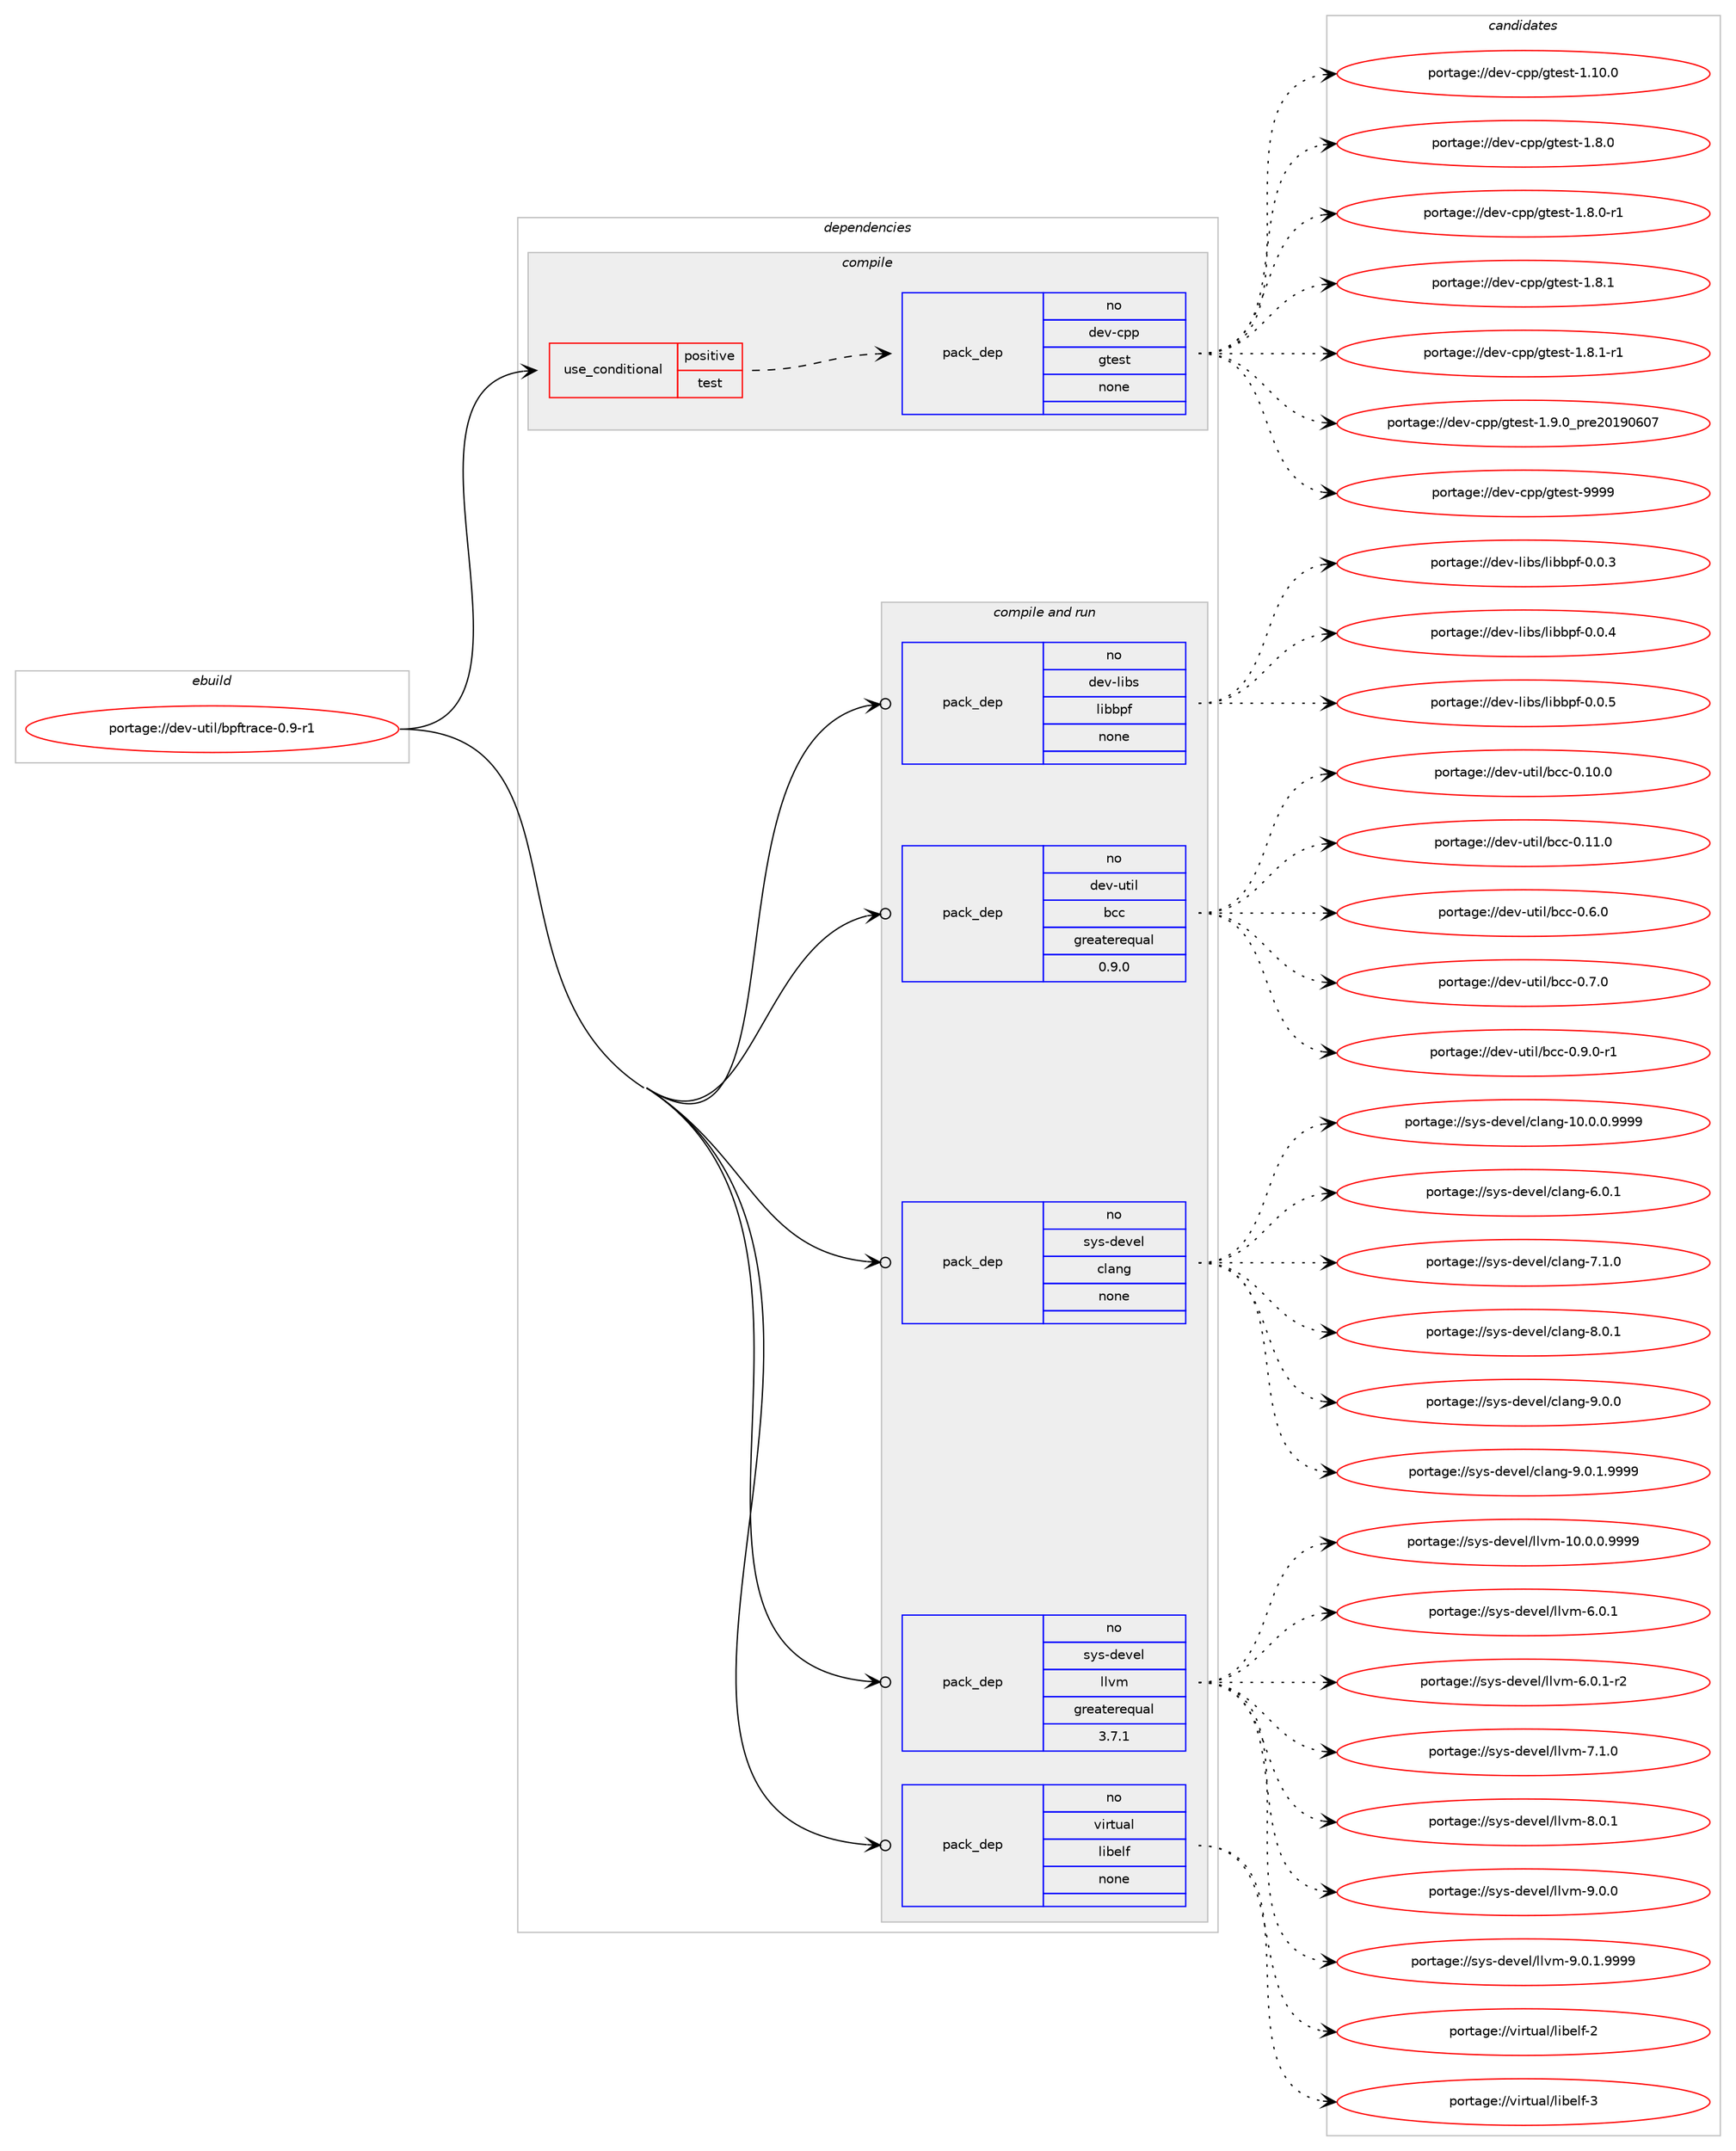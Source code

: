digraph prolog {

# *************
# Graph options
# *************

newrank=true;
concentrate=true;
compound=true;
graph [rankdir=LR,fontname=Helvetica,fontsize=10,ranksep=1.5];#, ranksep=2.5, nodesep=0.2];
edge  [arrowhead=vee];
node  [fontname=Helvetica,fontsize=10];

# **********
# The ebuild
# **********

subgraph cluster_leftcol {
color=gray;
label=<<i>ebuild</i>>;
id [label="portage://dev-util/bpftrace-0.9-r1", color=red, width=4, href="../dev-util/bpftrace-0.9-r1.svg"];
}

# ****************
# The dependencies
# ****************

subgraph cluster_midcol {
color=gray;
label=<<i>dependencies</i>>;
subgraph cluster_compile {
fillcolor="#eeeeee";
style=filled;
label=<<i>compile</i>>;
subgraph cond70409 {
dependency259176 [label=<<TABLE BORDER="0" CELLBORDER="1" CELLSPACING="0" CELLPADDING="4"><TR><TD ROWSPAN="3" CELLPADDING="10">use_conditional</TD></TR><TR><TD>positive</TD></TR><TR><TD>test</TD></TR></TABLE>>, shape=none, color=red];
subgraph pack185144 {
dependency259177 [label=<<TABLE BORDER="0" CELLBORDER="1" CELLSPACING="0" CELLPADDING="4" WIDTH="220"><TR><TD ROWSPAN="6" CELLPADDING="30">pack_dep</TD></TR><TR><TD WIDTH="110">no</TD></TR><TR><TD>dev-cpp</TD></TR><TR><TD>gtest</TD></TR><TR><TD>none</TD></TR><TR><TD></TD></TR></TABLE>>, shape=none, color=blue];
}
dependency259176:e -> dependency259177:w [weight=20,style="dashed",arrowhead="vee"];
}
id:e -> dependency259176:w [weight=20,style="solid",arrowhead="vee"];
}
subgraph cluster_compileandrun {
fillcolor="#eeeeee";
style=filled;
label=<<i>compile and run</i>>;
subgraph pack185145 {
dependency259178 [label=<<TABLE BORDER="0" CELLBORDER="1" CELLSPACING="0" CELLPADDING="4" WIDTH="220"><TR><TD ROWSPAN="6" CELLPADDING="30">pack_dep</TD></TR><TR><TD WIDTH="110">no</TD></TR><TR><TD>dev-libs</TD></TR><TR><TD>libbpf</TD></TR><TR><TD>none</TD></TR><TR><TD></TD></TR></TABLE>>, shape=none, color=blue];
}
id:e -> dependency259178:w [weight=20,style="solid",arrowhead="odotvee"];
subgraph pack185146 {
dependency259179 [label=<<TABLE BORDER="0" CELLBORDER="1" CELLSPACING="0" CELLPADDING="4" WIDTH="220"><TR><TD ROWSPAN="6" CELLPADDING="30">pack_dep</TD></TR><TR><TD WIDTH="110">no</TD></TR><TR><TD>dev-util</TD></TR><TR><TD>bcc</TD></TR><TR><TD>greaterequal</TD></TR><TR><TD>0.9.0</TD></TR></TABLE>>, shape=none, color=blue];
}
id:e -> dependency259179:w [weight=20,style="solid",arrowhead="odotvee"];
subgraph pack185147 {
dependency259180 [label=<<TABLE BORDER="0" CELLBORDER="1" CELLSPACING="0" CELLPADDING="4" WIDTH="220"><TR><TD ROWSPAN="6" CELLPADDING="30">pack_dep</TD></TR><TR><TD WIDTH="110">no</TD></TR><TR><TD>sys-devel</TD></TR><TR><TD>clang</TD></TR><TR><TD>none</TD></TR><TR><TD></TD></TR></TABLE>>, shape=none, color=blue];
}
id:e -> dependency259180:w [weight=20,style="solid",arrowhead="odotvee"];
subgraph pack185148 {
dependency259181 [label=<<TABLE BORDER="0" CELLBORDER="1" CELLSPACING="0" CELLPADDING="4" WIDTH="220"><TR><TD ROWSPAN="6" CELLPADDING="30">pack_dep</TD></TR><TR><TD WIDTH="110">no</TD></TR><TR><TD>sys-devel</TD></TR><TR><TD>llvm</TD></TR><TR><TD>greaterequal</TD></TR><TR><TD>3.7.1</TD></TR></TABLE>>, shape=none, color=blue];
}
id:e -> dependency259181:w [weight=20,style="solid",arrowhead="odotvee"];
subgraph pack185149 {
dependency259182 [label=<<TABLE BORDER="0" CELLBORDER="1" CELLSPACING="0" CELLPADDING="4" WIDTH="220"><TR><TD ROWSPAN="6" CELLPADDING="30">pack_dep</TD></TR><TR><TD WIDTH="110">no</TD></TR><TR><TD>virtual</TD></TR><TR><TD>libelf</TD></TR><TR><TD>none</TD></TR><TR><TD></TD></TR></TABLE>>, shape=none, color=blue];
}
id:e -> dependency259182:w [weight=20,style="solid",arrowhead="odotvee"];
}
subgraph cluster_run {
fillcolor="#eeeeee";
style=filled;
label=<<i>run</i>>;
}
}

# **************
# The candidates
# **************

subgraph cluster_choices {
rank=same;
color=gray;
label=<<i>candidates</i>>;

subgraph choice185144 {
color=black;
nodesep=1;
choiceportage10010111845991121124710311610111511645494649484648 [label="portage://dev-cpp/gtest-1.10.0", color=red, width=4,href="../dev-cpp/gtest-1.10.0.svg"];
choiceportage100101118459911211247103116101115116454946564648 [label="portage://dev-cpp/gtest-1.8.0", color=red, width=4,href="../dev-cpp/gtest-1.8.0.svg"];
choiceportage1001011184599112112471031161011151164549465646484511449 [label="portage://dev-cpp/gtest-1.8.0-r1", color=red, width=4,href="../dev-cpp/gtest-1.8.0-r1.svg"];
choiceportage100101118459911211247103116101115116454946564649 [label="portage://dev-cpp/gtest-1.8.1", color=red, width=4,href="../dev-cpp/gtest-1.8.1.svg"];
choiceportage1001011184599112112471031161011151164549465646494511449 [label="portage://dev-cpp/gtest-1.8.1-r1", color=red, width=4,href="../dev-cpp/gtest-1.8.1-r1.svg"];
choiceportage100101118459911211247103116101115116454946574648951121141015048495748544855 [label="portage://dev-cpp/gtest-1.9.0_pre20190607", color=red, width=4,href="../dev-cpp/gtest-1.9.0_pre20190607.svg"];
choiceportage1001011184599112112471031161011151164557575757 [label="portage://dev-cpp/gtest-9999", color=red, width=4,href="../dev-cpp/gtest-9999.svg"];
dependency259177:e -> choiceportage10010111845991121124710311610111511645494649484648:w [style=dotted,weight="100"];
dependency259177:e -> choiceportage100101118459911211247103116101115116454946564648:w [style=dotted,weight="100"];
dependency259177:e -> choiceportage1001011184599112112471031161011151164549465646484511449:w [style=dotted,weight="100"];
dependency259177:e -> choiceportage100101118459911211247103116101115116454946564649:w [style=dotted,weight="100"];
dependency259177:e -> choiceportage1001011184599112112471031161011151164549465646494511449:w [style=dotted,weight="100"];
dependency259177:e -> choiceportage100101118459911211247103116101115116454946574648951121141015048495748544855:w [style=dotted,weight="100"];
dependency259177:e -> choiceportage1001011184599112112471031161011151164557575757:w [style=dotted,weight="100"];
}
subgraph choice185145 {
color=black;
nodesep=1;
choiceportage1001011184510810598115471081059898112102454846484651 [label="portage://dev-libs/libbpf-0.0.3", color=red, width=4,href="../dev-libs/libbpf-0.0.3.svg"];
choiceportage1001011184510810598115471081059898112102454846484652 [label="portage://dev-libs/libbpf-0.0.4", color=red, width=4,href="../dev-libs/libbpf-0.0.4.svg"];
choiceportage1001011184510810598115471081059898112102454846484653 [label="portage://dev-libs/libbpf-0.0.5", color=red, width=4,href="../dev-libs/libbpf-0.0.5.svg"];
dependency259178:e -> choiceportage1001011184510810598115471081059898112102454846484651:w [style=dotted,weight="100"];
dependency259178:e -> choiceportage1001011184510810598115471081059898112102454846484652:w [style=dotted,weight="100"];
dependency259178:e -> choiceportage1001011184510810598115471081059898112102454846484653:w [style=dotted,weight="100"];
}
subgraph choice185146 {
color=black;
nodesep=1;
choiceportage100101118451171161051084798999945484649484648 [label="portage://dev-util/bcc-0.10.0", color=red, width=4,href="../dev-util/bcc-0.10.0.svg"];
choiceportage100101118451171161051084798999945484649494648 [label="portage://dev-util/bcc-0.11.0", color=red, width=4,href="../dev-util/bcc-0.11.0.svg"];
choiceportage1001011184511711610510847989999454846544648 [label="portage://dev-util/bcc-0.6.0", color=red, width=4,href="../dev-util/bcc-0.6.0.svg"];
choiceportage1001011184511711610510847989999454846554648 [label="portage://dev-util/bcc-0.7.0", color=red, width=4,href="../dev-util/bcc-0.7.0.svg"];
choiceportage10010111845117116105108479899994548465746484511449 [label="portage://dev-util/bcc-0.9.0-r1", color=red, width=4,href="../dev-util/bcc-0.9.0-r1.svg"];
dependency259179:e -> choiceportage100101118451171161051084798999945484649484648:w [style=dotted,weight="100"];
dependency259179:e -> choiceportage100101118451171161051084798999945484649494648:w [style=dotted,weight="100"];
dependency259179:e -> choiceportage1001011184511711610510847989999454846544648:w [style=dotted,weight="100"];
dependency259179:e -> choiceportage1001011184511711610510847989999454846554648:w [style=dotted,weight="100"];
dependency259179:e -> choiceportage10010111845117116105108479899994548465746484511449:w [style=dotted,weight="100"];
}
subgraph choice185147 {
color=black;
nodesep=1;
choiceportage11512111545100101118101108479910897110103454948464846484657575757 [label="portage://sys-devel/clang-10.0.0.9999", color=red, width=4,href="../sys-devel/clang-10.0.0.9999.svg"];
choiceportage11512111545100101118101108479910897110103455446484649 [label="portage://sys-devel/clang-6.0.1", color=red, width=4,href="../sys-devel/clang-6.0.1.svg"];
choiceportage11512111545100101118101108479910897110103455546494648 [label="portage://sys-devel/clang-7.1.0", color=red, width=4,href="../sys-devel/clang-7.1.0.svg"];
choiceportage11512111545100101118101108479910897110103455646484649 [label="portage://sys-devel/clang-8.0.1", color=red, width=4,href="../sys-devel/clang-8.0.1.svg"];
choiceportage11512111545100101118101108479910897110103455746484648 [label="portage://sys-devel/clang-9.0.0", color=red, width=4,href="../sys-devel/clang-9.0.0.svg"];
choiceportage115121115451001011181011084799108971101034557464846494657575757 [label="portage://sys-devel/clang-9.0.1.9999", color=red, width=4,href="../sys-devel/clang-9.0.1.9999.svg"];
dependency259180:e -> choiceportage11512111545100101118101108479910897110103454948464846484657575757:w [style=dotted,weight="100"];
dependency259180:e -> choiceportage11512111545100101118101108479910897110103455446484649:w [style=dotted,weight="100"];
dependency259180:e -> choiceportage11512111545100101118101108479910897110103455546494648:w [style=dotted,weight="100"];
dependency259180:e -> choiceportage11512111545100101118101108479910897110103455646484649:w [style=dotted,weight="100"];
dependency259180:e -> choiceportage11512111545100101118101108479910897110103455746484648:w [style=dotted,weight="100"];
dependency259180:e -> choiceportage115121115451001011181011084799108971101034557464846494657575757:w [style=dotted,weight="100"];
}
subgraph choice185148 {
color=black;
nodesep=1;
choiceportage1151211154510010111810110847108108118109454948464846484657575757 [label="portage://sys-devel/llvm-10.0.0.9999", color=red, width=4,href="../sys-devel/llvm-10.0.0.9999.svg"];
choiceportage1151211154510010111810110847108108118109455446484649 [label="portage://sys-devel/llvm-6.0.1", color=red, width=4,href="../sys-devel/llvm-6.0.1.svg"];
choiceportage11512111545100101118101108471081081181094554464846494511450 [label="portage://sys-devel/llvm-6.0.1-r2", color=red, width=4,href="../sys-devel/llvm-6.0.1-r2.svg"];
choiceportage1151211154510010111810110847108108118109455546494648 [label="portage://sys-devel/llvm-7.1.0", color=red, width=4,href="../sys-devel/llvm-7.1.0.svg"];
choiceportage1151211154510010111810110847108108118109455646484649 [label="portage://sys-devel/llvm-8.0.1", color=red, width=4,href="../sys-devel/llvm-8.0.1.svg"];
choiceportage1151211154510010111810110847108108118109455746484648 [label="portage://sys-devel/llvm-9.0.0", color=red, width=4,href="../sys-devel/llvm-9.0.0.svg"];
choiceportage11512111545100101118101108471081081181094557464846494657575757 [label="portage://sys-devel/llvm-9.0.1.9999", color=red, width=4,href="../sys-devel/llvm-9.0.1.9999.svg"];
dependency259181:e -> choiceportage1151211154510010111810110847108108118109454948464846484657575757:w [style=dotted,weight="100"];
dependency259181:e -> choiceportage1151211154510010111810110847108108118109455446484649:w [style=dotted,weight="100"];
dependency259181:e -> choiceportage11512111545100101118101108471081081181094554464846494511450:w [style=dotted,weight="100"];
dependency259181:e -> choiceportage1151211154510010111810110847108108118109455546494648:w [style=dotted,weight="100"];
dependency259181:e -> choiceportage1151211154510010111810110847108108118109455646484649:w [style=dotted,weight="100"];
dependency259181:e -> choiceportage1151211154510010111810110847108108118109455746484648:w [style=dotted,weight="100"];
dependency259181:e -> choiceportage11512111545100101118101108471081081181094557464846494657575757:w [style=dotted,weight="100"];
}
subgraph choice185149 {
color=black;
nodesep=1;
choiceportage1181051141161179710847108105981011081024550 [label="portage://virtual/libelf-2", color=red, width=4,href="../virtual/libelf-2.svg"];
choiceportage1181051141161179710847108105981011081024551 [label="portage://virtual/libelf-3", color=red, width=4,href="../virtual/libelf-3.svg"];
dependency259182:e -> choiceportage1181051141161179710847108105981011081024550:w [style=dotted,weight="100"];
dependency259182:e -> choiceportage1181051141161179710847108105981011081024551:w [style=dotted,weight="100"];
}
}

}
